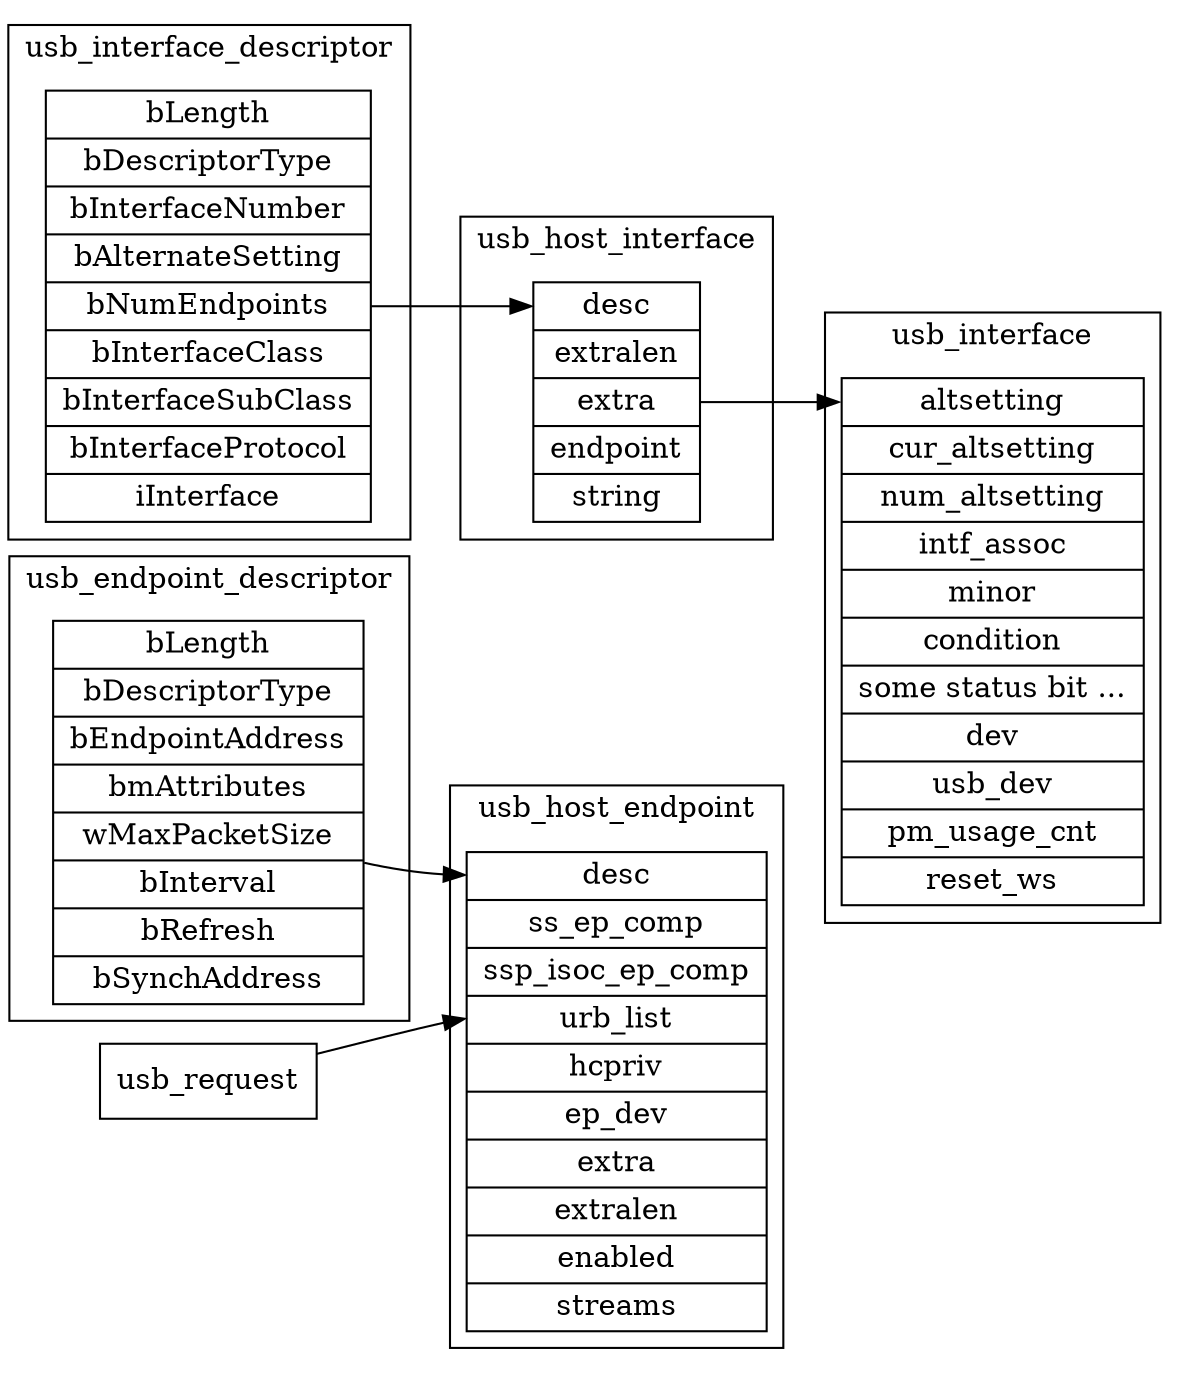 digraph {
    rankdir=LR;
    node [ shape=record ];
    subgraph cluster_usb_host_endpoint {
	label="usb_host_endpoint";
	comment="host-side endpoint descriptor and queue";
	struct1 [
		 label = "<port1_0>desc|ss_ep_comp|ssp_isoc_ep_comp|<port1_1>urb_list|hcpriv|ep_dev|extra|extralen|enabled|streams";
	];
    }

    subgraph cluster_usb_endpoint_descriptor {
	label="usb_endpoint_descriptor";
	struct2 [
		 label="bLength|bDescriptorType|bEndpointAddress|bmAttributes|wMaxPacketSize|bInterval|bRefresh|bSynchAddress";
	];
    }

    subgraph cluster_usb_interface {
	label="usb_interface";
	comment="what usb device driver talk to";
	struct3 [
		 label="<port3_0>altsetting|cur_altsetting|num_altsetting|intf_assoc|minor|condition|some status bit ...|dev|usb_dev|pm_usage_cnt|reset_ws"
	];
    }

    subgraph cluster_usb_interface_descriptor {
	label="usb_interface_descriptor";
	struct4 [
		 label="bLength|
		 bDescriptorType|
		 bInterfaceNumber|
		 bAlternateSetting|
		 bNumEndpoints|
		 bInterfaceClass|
		 bInterfaceSubClass|
		 bInterfaceProtocol|
		 iInterface";
	];
    }

    subgraph cluster_usb_host_interface {
	label="usb_host_interface";
	struct5 [
		 label="<port5_0>desc|
		 extralen|
		 extra|
		 endpoint|
		 string"
	];
    }
    
    usb_request -> struct1:port1_1;
    struct2 -> struct1:port1_0;
    struct5 -> struct3:port3_0;
    struct4 -> struct5:port5_0;
}
